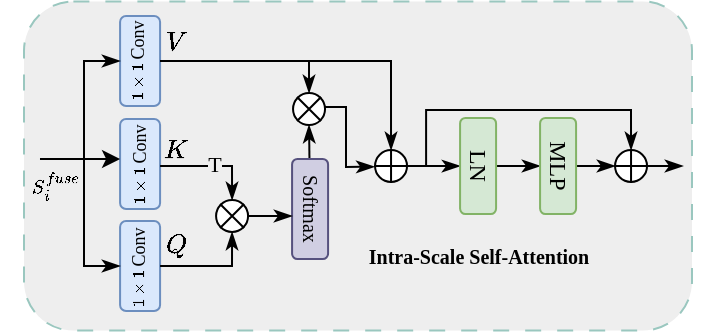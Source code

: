 <mxfile version="26.1.1">
  <diagram name="第 1 页" id="s-5QhZZwYBaMaTvDLYHA">
    <mxGraphModel dx="530" dy="267" grid="1" gridSize="10" guides="1" tooltips="1" connect="1" arrows="1" fold="1" page="1" pageScale="1" pageWidth="827" pageHeight="1169" math="1" shadow="0">
      <root>
        <mxCell id="0" />
        <mxCell id="1" parent="0" />
        <mxCell id="uKrTivx29mjVBT3hBDGl-135" value="" style="rounded=1;whiteSpace=wrap;html=1;fontFamily=Times New Roman;fontSize=11;labelBackgroundColor=default;dashed=1;fillColor=#eeeeee;strokeColor=#9AC7BF;dashPattern=8 8;" vertex="1" parent="1">
          <mxGeometry x="250" y="545.7" width="334" height="164.6" as="geometry" />
        </mxCell>
        <mxCell id="uKrTivx29mjVBT3hBDGl-77" value="" style="rounded=1;whiteSpace=wrap;html=1;fontFamily=Times New Roman;fillColor=#dae8fc;strokeColor=#6c8ebf;horizontal=0;" vertex="1" parent="1">
          <mxGeometry x="298.04" y="553" width="20" height="45" as="geometry" />
        </mxCell>
        <mxCell id="uKrTivx29mjVBT3hBDGl-82" value="" style="rounded=1;whiteSpace=wrap;html=1;fontFamily=Times New Roman;fillColor=#dae8fc;strokeColor=#6c8ebf;" vertex="1" parent="1">
          <mxGeometry x="298.04" y="655.5" width="20" height="45" as="geometry" />
        </mxCell>
        <mxCell id="uKrTivx29mjVBT3hBDGl-80" value="" style="rounded=1;whiteSpace=wrap;html=1;fontFamily=Times New Roman;fillColor=#dae8fc;strokeColor=#6c8ebf;" vertex="1" parent="1">
          <mxGeometry x="298.04" y="604.5" width="20" height="45" as="geometry" />
        </mxCell>
        <mxCell id="uKrTivx29mjVBT3hBDGl-117" value="" style="group" vertex="1" connectable="0" parent="1">
          <mxGeometry x="297" y="653.5" width="20" height="51" as="geometry" />
        </mxCell>
        <mxCell id="uKrTivx29mjVBT3hBDGl-118" value="&lt;span style=&quot;font-family: &amp;quot;Times New Roman&amp;quot;;&quot;&gt;$$1\times1$$&lt;/span&gt;" style="text;html=1;align=center;verticalAlign=middle;whiteSpace=wrap;rounded=0;fontFamily=Helvetica;fontSize=8;fontColor=default;labelBackgroundColor=none;rotation=-90;" vertex="1" parent="uKrTivx29mjVBT3hBDGl-117">
          <mxGeometry x="-5" y="26" width="30" height="20" as="geometry" />
        </mxCell>
        <mxCell id="uKrTivx29mjVBT3hBDGl-119" value="Conv" style="text;html=1;align=center;verticalAlign=middle;whiteSpace=wrap;rounded=0;fontFamily=Times New Roman;fontSize=9;fontColor=default;labelBackgroundColor=none;rotation=-90;" vertex="1" parent="uKrTivx29mjVBT3hBDGl-117">
          <mxGeometry x="-5" y="5" width="30" height="20" as="geometry" />
        </mxCell>
        <mxCell id="uKrTivx29mjVBT3hBDGl-114" value="" style="group" vertex="1" connectable="0" parent="1">
          <mxGeometry x="298.04" y="602" width="20" height="51" as="geometry" />
        </mxCell>
        <mxCell id="uKrTivx29mjVBT3hBDGl-115" value="&lt;span style=&quot;font-family: &amp;quot;Times New Roman&amp;quot;;&quot;&gt;$$1\times1$$&lt;/span&gt;" style="text;html=1;align=center;verticalAlign=middle;whiteSpace=wrap;rounded=0;fontFamily=Helvetica;fontSize=8;fontColor=default;labelBackgroundColor=none;rotation=-90;" vertex="1" parent="uKrTivx29mjVBT3hBDGl-114">
          <mxGeometry x="-5" y="26" width="30" height="20" as="geometry" />
        </mxCell>
        <mxCell id="uKrTivx29mjVBT3hBDGl-116" value="Conv" style="text;html=1;align=center;verticalAlign=middle;whiteSpace=wrap;rounded=0;fontFamily=Times New Roman;fontSize=9;fontColor=default;labelBackgroundColor=none;rotation=-90;" vertex="1" parent="uKrTivx29mjVBT3hBDGl-114">
          <mxGeometry x="-5" y="5" width="30" height="20" as="geometry" />
        </mxCell>
        <mxCell id="uKrTivx29mjVBT3hBDGl-167" value="" style="group" vertex="1" connectable="0" parent="1">
          <mxGeometry x="297.04" y="550" width="20" height="51" as="geometry" />
        </mxCell>
        <mxCell id="uKrTivx29mjVBT3hBDGl-113" value="Conv" style="text;html=1;align=center;verticalAlign=middle;whiteSpace=wrap;rounded=0;fontFamily=Times New Roman;fontSize=9;fontColor=default;labelBackgroundColor=none;rotation=-90;" vertex="1" parent="uKrTivx29mjVBT3hBDGl-167">
          <mxGeometry x="-5" y="5" width="30" height="20" as="geometry" />
        </mxCell>
        <mxCell id="uKrTivx29mjVBT3hBDGl-112" value="&lt;span style=&quot;font-family: &amp;quot;Times New Roman&amp;quot;;&quot;&gt;$$1\times1$$&lt;/span&gt;" style="text;html=1;align=center;verticalAlign=middle;whiteSpace=wrap;rounded=0;fontFamily=Helvetica;fontSize=8;fontColor=default;labelBackgroundColor=none;rotation=-90;" vertex="1" parent="uKrTivx29mjVBT3hBDGl-167">
          <mxGeometry x="-5" y="26" width="30" height="20" as="geometry" />
        </mxCell>
        <mxCell id="uKrTivx29mjVBT3hBDGl-164" style="edgeStyle=orthogonalEdgeStyle;shape=connector;rounded=0;orthogonalLoop=1;jettySize=auto;html=1;entryX=0.5;entryY=0;entryDx=0;entryDy=0;strokeColor=default;align=center;verticalAlign=middle;fontFamily=Helvetica;fontSize=11;fontColor=default;labelBackgroundColor=default;endArrow=classicThin;endFill=1;" edge="1" parent="1" source="uKrTivx29mjVBT3hBDGl-77" target="uKrTivx29mjVBT3hBDGl-99">
          <mxGeometry relative="1" as="geometry">
            <Array as="points">
              <mxPoint x="434" y="576" />
            </Array>
          </mxGeometry>
        </mxCell>
        <mxCell id="uKrTivx29mjVBT3hBDGl-165" style="edgeStyle=orthogonalEdgeStyle;shape=connector;rounded=0;orthogonalLoop=1;jettySize=auto;html=1;entryX=0.5;entryY=0;entryDx=0;entryDy=0;strokeColor=default;align=center;verticalAlign=middle;fontFamily=Helvetica;fontSize=11;fontColor=default;labelBackgroundColor=default;endArrow=classicThin;endFill=1;" edge="1" parent="1" source="uKrTivx29mjVBT3hBDGl-77" target="uKrTivx29mjVBT3hBDGl-108">
          <mxGeometry relative="1" as="geometry">
            <Array as="points">
              <mxPoint x="393" y="576" />
            </Array>
          </mxGeometry>
        </mxCell>
        <mxCell id="uKrTivx29mjVBT3hBDGl-144" value="Intra-Scale Self-Attention" style="text;html=1;align=center;verticalAlign=middle;whiteSpace=wrap;rounded=0;fontFamily=Times New Roman;fontSize=10;fontStyle=1" vertex="1" parent="1">
          <mxGeometry x="416.79" y="661" width="120.5" height="23" as="geometry" />
        </mxCell>
        <mxCell id="uKrTivx29mjVBT3hBDGl-78" style="edgeStyle=orthogonalEdgeStyle;shape=connector;rounded=0;orthogonalLoop=1;jettySize=auto;html=1;entryX=0.5;entryY=0;entryDx=0;entryDy=0;strokeColor=default;align=center;verticalAlign=middle;fontFamily=Times New Roman;fontSize=11;fontColor=default;labelBackgroundColor=default;endArrow=classicThin;endFill=1;" edge="1" parent="1" source="uKrTivx29mjVBT3hBDGl-80" target="uKrTivx29mjVBT3hBDGl-94">
          <mxGeometry relative="1" as="geometry">
            <mxPoint x="354.04" y="643" as="targetPoint" />
            <Array as="points">
              <mxPoint x="354.04" y="628" />
            </Array>
          </mxGeometry>
        </mxCell>
        <mxCell id="uKrTivx29mjVBT3hBDGl-79" value="&lt;font face=&quot;Times New Roman&quot;&gt;T&lt;/font&gt;" style="edgeLabel;html=1;align=center;verticalAlign=middle;resizable=0;points=[];fontFamily=Helvetica;fontSize=11;fontColor=default;labelBackgroundColor=#EEEEEE;" vertex="1" connectable="0" parent="uKrTivx29mjVBT3hBDGl-78">
          <mxGeometry x="0.213" relative="1" as="geometry">
            <mxPoint x="-5" y="-1" as="offset" />
          </mxGeometry>
        </mxCell>
        <mxCell id="uKrTivx29mjVBT3hBDGl-81" style="edgeStyle=orthogonalEdgeStyle;shape=connector;rounded=0;orthogonalLoop=1;jettySize=auto;html=1;entryX=0.5;entryY=1;entryDx=0;entryDy=0;strokeColor=default;align=center;verticalAlign=middle;fontFamily=Times New Roman;fontSize=11;fontColor=default;labelBackgroundColor=default;endArrow=classicThin;endFill=1;" edge="1" parent="1" source="uKrTivx29mjVBT3hBDGl-82" target="uKrTivx29mjVBT3hBDGl-94">
          <mxGeometry relative="1" as="geometry">
            <mxPoint x="354.04" y="663" as="targetPoint" />
            <Array as="points">
              <mxPoint x="354.04" y="678" />
            </Array>
          </mxGeometry>
        </mxCell>
        <mxCell id="uKrTivx29mjVBT3hBDGl-83" style="shape=connector;rounded=0;orthogonalLoop=1;jettySize=auto;html=1;entryX=0.5;entryY=1;entryDx=0;entryDy=0;strokeColor=default;align=center;verticalAlign=middle;fontFamily=Helvetica;fontSize=11;fontColor=default;labelBackgroundColor=default;endArrow=classicThin;endFill=1;" edge="1" parent="1" source="uKrTivx29mjVBT3hBDGl-84" target="uKrTivx29mjVBT3hBDGl-108">
          <mxGeometry relative="1" as="geometry" />
        </mxCell>
        <mxCell id="uKrTivx29mjVBT3hBDGl-89" style="edgeStyle=orthogonalEdgeStyle;shape=connector;rounded=0;orthogonalLoop=1;jettySize=auto;html=1;entryX=1;entryY=0.5;entryDx=0;entryDy=0;strokeColor=default;align=center;verticalAlign=middle;fontFamily=Times New Roman;fontSize=11;fontColor=default;labelBackgroundColor=default;endArrow=classicThin;endFill=1;" edge="1" parent="1" source="uKrTivx29mjVBT3hBDGl-90" target="uKrTivx29mjVBT3hBDGl-92">
          <mxGeometry relative="1" as="geometry" />
        </mxCell>
        <mxCell id="uKrTivx29mjVBT3hBDGl-84" value="Softmax" style="rounded=1;whiteSpace=wrap;html=1;horizontal=0;flipV=0;flipH=0;rotation=-180;fontFamily=Times New Roman;fillColor=#d0cee2;strokeColor=#56517e;spacingTop=-2;fontSize=10;" vertex="1" parent="1">
          <mxGeometry x="384.04" y="624.5" width="18" height="50" as="geometry" />
        </mxCell>
        <mxCell id="uKrTivx29mjVBT3hBDGl-88" style="edgeStyle=orthogonalEdgeStyle;shape=connector;rounded=0;orthogonalLoop=1;jettySize=auto;html=1;entryX=1;entryY=0.5;entryDx=0;entryDy=0;strokeColor=default;align=center;verticalAlign=middle;fontFamily=Times New Roman;fontSize=11;fontColor=default;labelBackgroundColor=default;endArrow=classicThin;endFill=1;" edge="1" parent="1" target="uKrTivx29mjVBT3hBDGl-90">
          <mxGeometry relative="1" as="geometry">
            <mxPoint x="441.04" y="628.014" as="sourcePoint" />
          </mxGeometry>
        </mxCell>
        <mxCell id="uKrTivx29mjVBT3hBDGl-91" style="edgeStyle=orthogonalEdgeStyle;shape=connector;rounded=0;orthogonalLoop=1;jettySize=auto;html=1;entryX=0;entryY=0.5;entryDx=0;entryDy=0;strokeColor=default;align=center;verticalAlign=middle;fontFamily=Times New Roman;fontSize=11;fontColor=default;labelBackgroundColor=default;endArrow=classicThin;endFill=1;" edge="1" parent="1">
          <mxGeometry relative="1" as="geometry">
            <mxPoint x="526.04" y="628" as="sourcePoint" />
            <mxPoint x="545.52" y="628" as="targetPoint" />
          </mxGeometry>
        </mxCell>
        <mxCell id="uKrTivx29mjVBT3hBDGl-90" value="LN" style="rounded=1;whiteSpace=wrap;html=1;fontFamily=Times New Roman;horizontal=0;rotation=-180;fillColor=#d5e8d4;strokeColor=#82b366;" vertex="1" parent="1">
          <mxGeometry x="468.04" y="604" width="18" height="48" as="geometry" />
        </mxCell>
        <mxCell id="uKrTivx29mjVBT3hBDGl-93" value="" style="group;fontFamily=Times New Roman;" vertex="1" connectable="0" parent="1">
          <mxGeometry x="346.04" y="645" width="16" height="16" as="geometry" />
        </mxCell>
        <mxCell id="uKrTivx29mjVBT3hBDGl-94" value="" style="ellipse;whiteSpace=wrap;html=1;aspect=fixed;fontFamily=Times New Roman;" vertex="1" parent="uKrTivx29mjVBT3hBDGl-93">
          <mxGeometry width="16" height="16" as="geometry" />
        </mxCell>
        <mxCell id="uKrTivx29mjVBT3hBDGl-95" value="" style="shape=umlDestroy;whiteSpace=wrap;html=1;strokeWidth=1;targetShapes=umlLifeline;fontFamily=Times New Roman;fontSize=11;fontColor=default;labelBackgroundColor=default;" vertex="1" parent="uKrTivx29mjVBT3hBDGl-93">
          <mxGeometry x="2.004" y="2.004" width="12" height="12" as="geometry" />
        </mxCell>
        <mxCell id="uKrTivx29mjVBT3hBDGl-92" value="MLP" style="rounded=1;whiteSpace=wrap;html=1;fontFamily=Times New Roman;horizontal=0;rotation=-180;fillColor=#d5e8d4;strokeColor=#82b366;" vertex="1" parent="1">
          <mxGeometry x="508.04" y="604" width="18" height="48" as="geometry" />
        </mxCell>
        <mxCell id="uKrTivx29mjVBT3hBDGl-98" style="edgeStyle=orthogonalEdgeStyle;shape=connector;rounded=0;orthogonalLoop=1;jettySize=auto;html=1;entryX=0.5;entryY=0;entryDx=0;entryDy=0;strokeColor=default;align=center;verticalAlign=middle;fontFamily=Times New Roman;fontSize=11;fontColor=default;labelBackgroundColor=default;endArrow=classicThin;endFill=1;" edge="1" parent="1" source="uKrTivx29mjVBT3hBDGl-99" target="uKrTivx29mjVBT3hBDGl-101">
          <mxGeometry relative="1" as="geometry">
            <Array as="points">
              <mxPoint x="451.04" y="628" />
              <mxPoint x="451.04" y="600" />
              <mxPoint x="553.04" y="600" />
            </Array>
          </mxGeometry>
        </mxCell>
        <mxCell id="uKrTivx29mjVBT3hBDGl-99" value="" style="ellipse;whiteSpace=wrap;html=1;aspect=fixed;container=0;fontFamily=Times New Roman;" vertex="1" parent="1">
          <mxGeometry x="425.52" y="620" width="16" height="16" as="geometry" />
        </mxCell>
        <mxCell id="uKrTivx29mjVBT3hBDGl-100" value="" style="shape=umlDestroy;whiteSpace=wrap;html=1;strokeWidth=1;targetShapes=umlLifeline;fontFamily=Times New Roman;fontSize=11;fontColor=default;labelBackgroundColor=default;container=0;rotation=45;" vertex="1" parent="1">
          <mxGeometry x="427.524" y="622" width="12" height="12" as="geometry" />
        </mxCell>
        <mxCell id="uKrTivx29mjVBT3hBDGl-103" style="edgeStyle=orthogonalEdgeStyle;shape=connector;rounded=0;orthogonalLoop=1;jettySize=auto;html=1;entryX=1;entryY=0.5;entryDx=0;entryDy=0;strokeColor=default;align=center;verticalAlign=middle;fontFamily=Times New Roman;fontSize=11;fontColor=default;labelBackgroundColor=default;endArrow=classicThin;endFill=1;" edge="1" parent="1">
          <mxGeometry relative="1" as="geometry">
            <mxPoint x="362.044" y="653" as="sourcePoint" />
            <mxPoint x="384.04" y="653" as="targetPoint" />
          </mxGeometry>
        </mxCell>
        <mxCell id="uKrTivx29mjVBT3hBDGl-130" value="&lt;span style=&quot;font-size: 13px;&quot;&gt;$$Q$$&lt;/span&gt;" style="text;html=1;align=center;verticalAlign=middle;whiteSpace=wrap;rounded=0;fontFamily=Times New Roman;fontSize=11;fontColor=default;labelBackgroundColor=none;" vertex="1" parent="1">
          <mxGeometry x="318" y="656.5" width="16" height="20" as="geometry" />
        </mxCell>
        <mxCell id="uKrTivx29mjVBT3hBDGl-131" value="&lt;span style=&quot;font-size: 13px;&quot;&gt;$$K$$&lt;/span&gt;" style="text;html=1;align=center;verticalAlign=middle;whiteSpace=wrap;rounded=0;fontFamily=Times New Roman;fontSize=11;fontColor=default;labelBackgroundColor=none;" vertex="1" parent="1">
          <mxGeometry x="317.52" y="608.51" width="16" height="20" as="geometry" />
        </mxCell>
        <mxCell id="uKrTivx29mjVBT3hBDGl-145" value="&lt;span style=&quot;font-size: 13px;&quot;&gt;$$V$$&lt;/span&gt;" style="text;html=1;align=center;verticalAlign=middle;whiteSpace=wrap;rounded=0;fontFamily=Times New Roman;fontSize=11;fontColor=default;labelBackgroundColor=none;" vertex="1" parent="1">
          <mxGeometry x="318.04" y="556" width="16" height="20" as="geometry" />
        </mxCell>
        <mxCell id="uKrTivx29mjVBT3hBDGl-159" style="rounded=0;orthogonalLoop=1;jettySize=auto;html=1;entryX=-0.082;entryY=0.552;entryDx=0;entryDy=0;endArrow=classicThin;endFill=1;entryPerimeter=0;" edge="1" parent="1">
          <mxGeometry relative="1" as="geometry">
            <mxPoint x="400" y="598.51" as="sourcePoint" />
            <mxPoint x="425.208" y="628.342" as="targetPoint" />
            <Array as="points">
              <mxPoint x="411" y="598.51" />
              <mxPoint x="411" y="628.51" />
            </Array>
          </mxGeometry>
        </mxCell>
        <mxCell id="uKrTivx29mjVBT3hBDGl-108" value="" style="ellipse;whiteSpace=wrap;html=1;aspect=fixed;container=0;fontFamily=Times New Roman;" vertex="1" parent="1">
          <mxGeometry x="384.52" y="591.51" width="16" height="16" as="geometry" />
        </mxCell>
        <mxCell id="uKrTivx29mjVBT3hBDGl-158" value="" style="shape=umlDestroy;whiteSpace=wrap;html=1;strokeWidth=1;targetShapes=umlLifeline;fontFamily=Times New Roman;fontSize=11;fontColor=default;labelBackgroundColor=default;" vertex="1" parent="1">
          <mxGeometry x="386.524" y="593.504" width="12" height="12" as="geometry" />
        </mxCell>
        <mxCell id="uKrTivx29mjVBT3hBDGl-101" value="" style="ellipse;whiteSpace=wrap;html=1;aspect=fixed;container=0;fontFamily=Times New Roman;" vertex="1" parent="1">
          <mxGeometry x="545.52" y="620" width="16" height="16" as="geometry" />
        </mxCell>
        <mxCell id="uKrTivx29mjVBT3hBDGl-102" value="" style="shape=umlDestroy;whiteSpace=wrap;html=1;strokeWidth=1;targetShapes=umlLifeline;fontFamily=Times New Roman;fontSize=11;fontColor=default;labelBackgroundColor=default;container=0;rotation=45;" vertex="1" parent="1">
          <mxGeometry x="547.524" y="622.004" width="12" height="12" as="geometry" />
        </mxCell>
        <mxCell id="uKrTivx29mjVBT3hBDGl-105" style="edgeStyle=orthogonalEdgeStyle;shape=connector;rounded=0;orthogonalLoop=1;jettySize=auto;html=1;entryX=0;entryY=0.5;entryDx=0;entryDy=0;strokeColor=default;align=center;verticalAlign=middle;fontFamily=Times New Roman;fontSize=11;fontColor=default;labelBackgroundColor=default;endArrow=classicThin;endFill=1;" edge="1" parent="1">
          <mxGeometry relative="1" as="geometry">
            <mxPoint x="560.04" y="628" as="sourcePoint" />
            <mxPoint x="579.52" y="628" as="targetPoint" />
          </mxGeometry>
        </mxCell>
        <mxCell id="uKrTivx29mjVBT3hBDGl-166" value="" style="endArrow=classic;html=1;rounded=0;strokeColor=default;align=center;verticalAlign=middle;fontFamily=Helvetica;fontSize=11;fontColor=default;labelBackgroundColor=default;entryX=0.25;entryY=0;entryDx=0;entryDy=0;" edge="1" parent="1">
          <mxGeometry width="50" height="50" relative="1" as="geometry">
            <mxPoint x="258.0" y="624.506" as="sourcePoint" />
            <mxPoint x="298.04" y="624.5" as="targetPoint" />
          </mxGeometry>
        </mxCell>
        <mxCell id="uKrTivx29mjVBT3hBDGl-169" style="edgeStyle=orthogonalEdgeStyle;shape=connector;rounded=0;orthogonalLoop=1;jettySize=auto;html=1;entryX=0;entryY=0.5;entryDx=0;entryDy=0;strokeColor=default;align=center;verticalAlign=middle;fontFamily=Helvetica;fontSize=11;fontColor=default;labelBackgroundColor=default;endArrow=classicThin;endFill=1;" edge="1" parent="1" target="uKrTivx29mjVBT3hBDGl-77">
          <mxGeometry relative="1" as="geometry">
            <mxPoint x="258.0" y="624.506" as="sourcePoint" />
            <Array as="points">
              <mxPoint x="280" y="625" />
              <mxPoint x="280" y="575" />
            </Array>
          </mxGeometry>
        </mxCell>
        <mxCell id="uKrTivx29mjVBT3hBDGl-170" style="edgeStyle=orthogonalEdgeStyle;shape=connector;rounded=0;orthogonalLoop=1;jettySize=auto;html=1;entryX=0;entryY=0.5;entryDx=0;entryDy=0;strokeColor=default;align=center;verticalAlign=middle;fontFamily=Helvetica;fontSize=11;fontColor=default;labelBackgroundColor=default;endArrow=classicThin;endFill=1;" edge="1" parent="1" target="uKrTivx29mjVBT3hBDGl-82">
          <mxGeometry relative="1" as="geometry">
            <mxPoint x="258.0" y="624.506" as="sourcePoint" />
            <Array as="points">
              <mxPoint x="280" y="625" />
              <mxPoint x="280" y="678" />
            </Array>
          </mxGeometry>
        </mxCell>
        <mxCell id="uKrTivx29mjVBT3hBDGl-172" value="$$S_i^{fuse}$$" style="text;html=1;align=center;verticalAlign=middle;whiteSpace=wrap;rounded=0;fontFamily=Helvetica;fontSize=8;fontColor=default;labelBackgroundColor=none;" vertex="1" parent="1">
          <mxGeometry x="249" y="628" width="33" height="19" as="geometry" />
        </mxCell>
      </root>
    </mxGraphModel>
  </diagram>
</mxfile>
